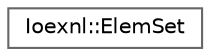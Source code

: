digraph "Graphical Class Hierarchy"
{
 // INTERACTIVE_SVG=YES
 // LATEX_PDF_SIZE
  bgcolor="transparent";
  edge [fontname=Helvetica,fontsize=10,labelfontname=Helvetica,labelfontsize=10];
  node [fontname=Helvetica,fontsize=10,shape=box,height=0.2,width=0.4];
  rankdir="LR";
  Node0 [id="Node000000",label="Ioexnl::ElemSet",height=0.2,width=0.4,color="grey40", fillcolor="white", style="filled",URL="$structIoexnl_1_1ElemSet.html",tooltip=" "];
}
